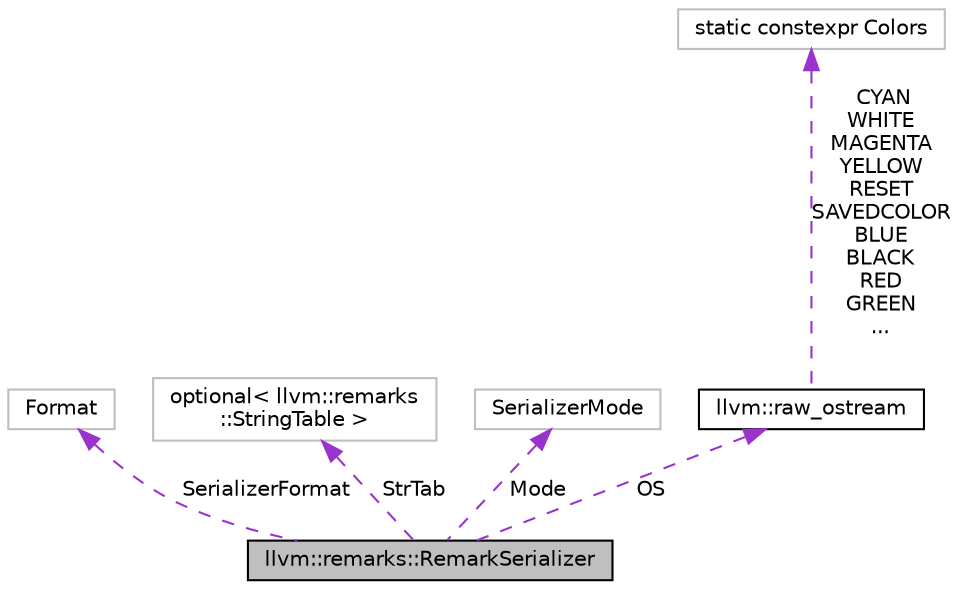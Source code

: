 digraph "llvm::remarks::RemarkSerializer"
{
 // LATEX_PDF_SIZE
  bgcolor="transparent";
  edge [fontname="Helvetica",fontsize="10",labelfontname="Helvetica",labelfontsize="10"];
  node [fontname="Helvetica",fontsize="10",shape=record];
  Node1 [label="llvm::remarks::RemarkSerializer",height=0.2,width=0.4,color="black", fillcolor="grey75", style="filled", fontcolor="black",tooltip="This is the base class for a remark serializer."];
  Node2 -> Node1 [dir="back",color="darkorchid3",fontsize="10",style="dashed",label=" SerializerFormat" ,fontname="Helvetica"];
  Node2 [label="Format",height=0.2,width=0.4,color="grey75",tooltip=" "];
  Node3 -> Node1 [dir="back",color="darkorchid3",fontsize="10",style="dashed",label=" StrTab" ,fontname="Helvetica"];
  Node3 [label="optional\< llvm::remarks\l::StringTable \>",height=0.2,width=0.4,color="grey75",tooltip=" "];
  Node4 -> Node1 [dir="back",color="darkorchid3",fontsize="10",style="dashed",label=" Mode" ,fontname="Helvetica"];
  Node4 [label="SerializerMode",height=0.2,width=0.4,color="grey75",tooltip=" "];
  Node5 -> Node1 [dir="back",color="darkorchid3",fontsize="10",style="dashed",label=" OS" ,fontname="Helvetica"];
  Node5 [label="llvm::raw_ostream",height=0.2,width=0.4,color="black",URL="$classllvm_1_1raw__ostream.html",tooltip="This class implements an extremely fast bulk output stream that can only output to a stream."];
  Node6 -> Node5 [dir="back",color="darkorchid3",fontsize="10",style="dashed",label=" CYAN\nWHITE\nMAGENTA\nYELLOW\nRESET\nSAVEDCOLOR\nBLUE\nBLACK\nRED\nGREEN\n..." ,fontname="Helvetica"];
  Node6 [label="static constexpr Colors",height=0.2,width=0.4,color="grey75",tooltip=" "];
}
